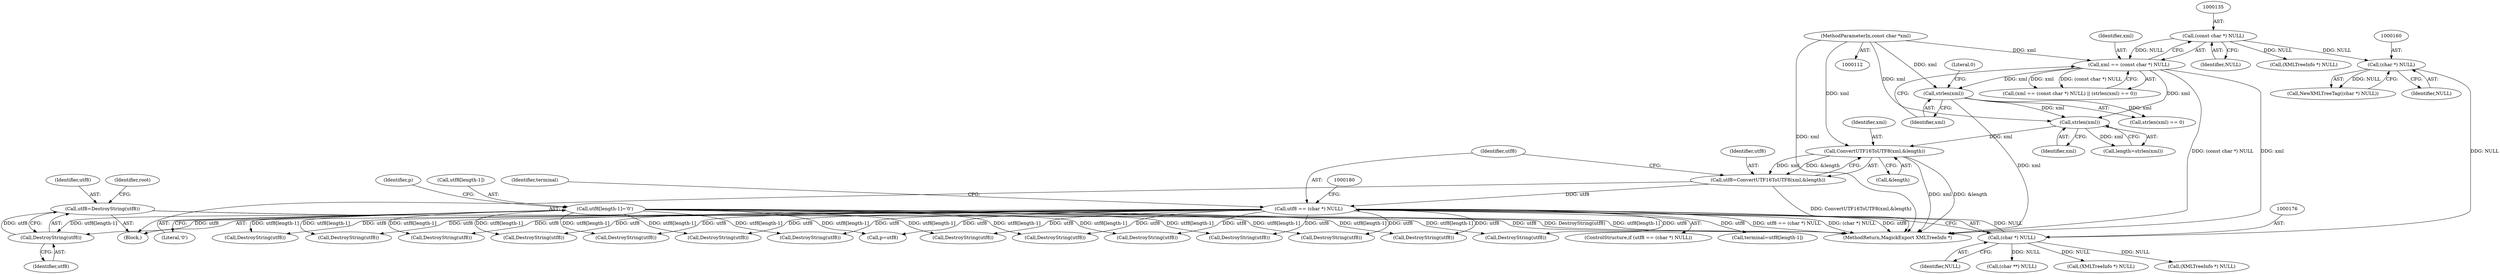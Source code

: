 digraph "0_ImageMagick_fc6080f1321fd21e86ef916195cc110b05d9effb_0@pointer" {
"1001378" [label="(Call,utf8=DestroyString(utf8))"];
"1001380" [label="(Call,DestroyString(utf8))"];
"1000198" [label="(Call,utf8[length-1]='\0')"];
"1000173" [label="(Call,utf8 == (char *) NULL)"];
"1000166" [label="(Call,utf8=ConvertUTF16ToUTF8(xml,&length))"];
"1000168" [label="(Call,ConvertUTF16ToUTF8(xml,&length))"];
"1000164" [label="(Call,strlen(xml))"];
"1000138" [label="(Call,strlen(xml))"];
"1000132" [label="(Call,xml == (const char *) NULL)"];
"1000113" [label="(MethodParameterIn,const char *xml)"];
"1000134" [label="(Call,(const char *) NULL)"];
"1000175" [label="(Call,(char *) NULL)"];
"1000159" [label="(Call,(char *) NULL)"];
"1001380" [label="(Call,DestroyString(utf8))"];
"1000922" [label="(Call,DestroyString(utf8))"];
"1000188" [label="(Call,(XMLTreeInfo *) NULL)"];
"1000170" [label="(Call,&length)"];
"1000239" [label="(Call,(XMLTreeInfo *) NULL)"];
"1000136" [label="(Identifier,NULL)"];
"1000192" [label="(Identifier,terminal)"];
"1000151" [label="(Call,(XMLTreeInfo *) NULL)"];
"1000174" [label="(Identifier,utf8)"];
"1000158" [label="(Call,NewXMLTreeTag((char *) NULL))"];
"1001271" [label="(Call,DestroyString(utf8))"];
"1001385" [label="(Identifier,root)"];
"1001381" [label="(Identifier,utf8)"];
"1000205" [label="(Call,p=utf8)"];
"1001068" [label="(Call,DestroyString(utf8))"];
"1000159" [label="(Call,(char *) NULL)"];
"1000199" [label="(Call,utf8[length-1])"];
"1000138" [label="(Call,strlen(xml))"];
"1000895" [label="(Call,DestroyString(utf8))"];
"1000113" [label="(MethodParameterIn,const char *xml)"];
"1001302" [label="(Call,DestroyString(utf8))"];
"1000315" [label="(Call,DestroyString(utf8))"];
"1000169" [label="(Identifier,xml)"];
"1001379" [label="(Identifier,utf8)"];
"1000206" [label="(Identifier,p)"];
"1000115" [label="(Block,)"];
"1000137" [label="(Call,strlen(xml) == 0)"];
"1001437" [label="(MethodReturn,MagickExport XMLTreeInfo *)"];
"1000166" [label="(Call,utf8=ConvertUTF16ToUTF8(xml,&length))"];
"1000162" [label="(Call,length=strlen(xml))"];
"1000134" [label="(Call,(const char *) NULL)"];
"1001378" [label="(Call,utf8=DestroyString(utf8))"];
"1000754" [label="(Call,DestroyString(utf8))"];
"1000140" [label="(Literal,0)"];
"1000133" [label="(Identifier,xml)"];
"1000204" [label="(Literal,'\0')"];
"1000172" [label="(ControlStructure,if (utf8 == (char *) NULL))"];
"1000236" [label="(Call,DestroyString(utf8))"];
"1000165" [label="(Identifier,xml)"];
"1000164" [label="(Call,strlen(xml))"];
"1000460" [label="(Call,DestroyString(utf8))"];
"1001204" [label="(Call,DestroyString(utf8))"];
"1000173" [label="(Call,utf8 == (char *) NULL)"];
"1000161" [label="(Identifier,NULL)"];
"1000139" [label="(Identifier,xml)"];
"1000131" [label="(Call,(xml == (const char *) NULL) || (strlen(xml) == 0))"];
"1000593" [label="(Call,DestroyString(utf8))"];
"1001163" [label="(Call,DestroyString(utf8))"];
"1000198" [label="(Call,utf8[length-1]='\0')"];
"1000167" [label="(Identifier,utf8)"];
"1000851" [label="(Call,DestroyString(utf8))"];
"1000191" [label="(Call,terminal=utf8[length-1])"];
"1000177" [label="(Identifier,NULL)"];
"1000132" [label="(Call,xml == (const char *) NULL)"];
"1001008" [label="(Call,DestroyString(utf8))"];
"1000175" [label="(Call,(char *) NULL)"];
"1000244" [label="(Call,(char **) NULL)"];
"1000168" [label="(Call,ConvertUTF16ToUTF8(xml,&length))"];
"1001378" -> "1000115"  [label="AST: "];
"1001378" -> "1001380"  [label="CFG: "];
"1001379" -> "1001378"  [label="AST: "];
"1001380" -> "1001378"  [label="AST: "];
"1001385" -> "1001378"  [label="CFG: "];
"1001378" -> "1001437"  [label="DDG: DestroyString(utf8)"];
"1001378" -> "1001437"  [label="DDG: utf8"];
"1001380" -> "1001378"  [label="DDG: utf8"];
"1001380" -> "1001381"  [label="CFG: "];
"1001381" -> "1001380"  [label="AST: "];
"1000198" -> "1001380"  [label="DDG: utf8[length-1]"];
"1000173" -> "1001380"  [label="DDG: utf8"];
"1000198" -> "1000115"  [label="AST: "];
"1000198" -> "1000204"  [label="CFG: "];
"1000199" -> "1000198"  [label="AST: "];
"1000204" -> "1000198"  [label="AST: "];
"1000206" -> "1000198"  [label="CFG: "];
"1000198" -> "1001437"  [label="DDG: utf8[length-1]"];
"1000198" -> "1000205"  [label="DDG: utf8[length-1]"];
"1000198" -> "1000236"  [label="DDG: utf8[length-1]"];
"1000198" -> "1000315"  [label="DDG: utf8[length-1]"];
"1000198" -> "1000460"  [label="DDG: utf8[length-1]"];
"1000198" -> "1000593"  [label="DDG: utf8[length-1]"];
"1000198" -> "1000754"  [label="DDG: utf8[length-1]"];
"1000198" -> "1000851"  [label="DDG: utf8[length-1]"];
"1000198" -> "1000895"  [label="DDG: utf8[length-1]"];
"1000198" -> "1000922"  [label="DDG: utf8[length-1]"];
"1000198" -> "1001008"  [label="DDG: utf8[length-1]"];
"1000198" -> "1001068"  [label="DDG: utf8[length-1]"];
"1000198" -> "1001163"  [label="DDG: utf8[length-1]"];
"1000198" -> "1001204"  [label="DDG: utf8[length-1]"];
"1000198" -> "1001271"  [label="DDG: utf8[length-1]"];
"1000198" -> "1001302"  [label="DDG: utf8[length-1]"];
"1000173" -> "1000172"  [label="AST: "];
"1000173" -> "1000175"  [label="CFG: "];
"1000174" -> "1000173"  [label="AST: "];
"1000175" -> "1000173"  [label="AST: "];
"1000180" -> "1000173"  [label="CFG: "];
"1000192" -> "1000173"  [label="CFG: "];
"1000173" -> "1001437"  [label="DDG: utf8 == (char *) NULL"];
"1000173" -> "1001437"  [label="DDG: (char *) NULL"];
"1000173" -> "1001437"  [label="DDG: utf8"];
"1000166" -> "1000173"  [label="DDG: utf8"];
"1000175" -> "1000173"  [label="DDG: NULL"];
"1000173" -> "1000191"  [label="DDG: utf8"];
"1000173" -> "1000205"  [label="DDG: utf8"];
"1000173" -> "1000236"  [label="DDG: utf8"];
"1000173" -> "1000315"  [label="DDG: utf8"];
"1000173" -> "1000460"  [label="DDG: utf8"];
"1000173" -> "1000593"  [label="DDG: utf8"];
"1000173" -> "1000754"  [label="DDG: utf8"];
"1000173" -> "1000851"  [label="DDG: utf8"];
"1000173" -> "1000895"  [label="DDG: utf8"];
"1000173" -> "1000922"  [label="DDG: utf8"];
"1000173" -> "1001008"  [label="DDG: utf8"];
"1000173" -> "1001068"  [label="DDG: utf8"];
"1000173" -> "1001163"  [label="DDG: utf8"];
"1000173" -> "1001204"  [label="DDG: utf8"];
"1000173" -> "1001271"  [label="DDG: utf8"];
"1000173" -> "1001302"  [label="DDG: utf8"];
"1000166" -> "1000115"  [label="AST: "];
"1000166" -> "1000168"  [label="CFG: "];
"1000167" -> "1000166"  [label="AST: "];
"1000168" -> "1000166"  [label="AST: "];
"1000174" -> "1000166"  [label="CFG: "];
"1000166" -> "1001437"  [label="DDG: ConvertUTF16ToUTF8(xml,&length)"];
"1000168" -> "1000166"  [label="DDG: xml"];
"1000168" -> "1000166"  [label="DDG: &length"];
"1000168" -> "1000170"  [label="CFG: "];
"1000169" -> "1000168"  [label="AST: "];
"1000170" -> "1000168"  [label="AST: "];
"1000168" -> "1001437"  [label="DDG: xml"];
"1000168" -> "1001437"  [label="DDG: &length"];
"1000164" -> "1000168"  [label="DDG: xml"];
"1000113" -> "1000168"  [label="DDG: xml"];
"1000164" -> "1000162"  [label="AST: "];
"1000164" -> "1000165"  [label="CFG: "];
"1000165" -> "1000164"  [label="AST: "];
"1000162" -> "1000164"  [label="CFG: "];
"1000164" -> "1000162"  [label="DDG: xml"];
"1000138" -> "1000164"  [label="DDG: xml"];
"1000132" -> "1000164"  [label="DDG: xml"];
"1000113" -> "1000164"  [label="DDG: xml"];
"1000138" -> "1000137"  [label="AST: "];
"1000138" -> "1000139"  [label="CFG: "];
"1000139" -> "1000138"  [label="AST: "];
"1000140" -> "1000138"  [label="CFG: "];
"1000138" -> "1001437"  [label="DDG: xml"];
"1000138" -> "1000137"  [label="DDG: xml"];
"1000132" -> "1000138"  [label="DDG: xml"];
"1000113" -> "1000138"  [label="DDG: xml"];
"1000132" -> "1000131"  [label="AST: "];
"1000132" -> "1000134"  [label="CFG: "];
"1000133" -> "1000132"  [label="AST: "];
"1000134" -> "1000132"  [label="AST: "];
"1000139" -> "1000132"  [label="CFG: "];
"1000131" -> "1000132"  [label="CFG: "];
"1000132" -> "1001437"  [label="DDG: (const char *) NULL"];
"1000132" -> "1001437"  [label="DDG: xml"];
"1000132" -> "1000131"  [label="DDG: xml"];
"1000132" -> "1000131"  [label="DDG: (const char *) NULL"];
"1000113" -> "1000132"  [label="DDG: xml"];
"1000134" -> "1000132"  [label="DDG: NULL"];
"1000113" -> "1000112"  [label="AST: "];
"1000113" -> "1001437"  [label="DDG: xml"];
"1000134" -> "1000136"  [label="CFG: "];
"1000135" -> "1000134"  [label="AST: "];
"1000136" -> "1000134"  [label="AST: "];
"1000134" -> "1000151"  [label="DDG: NULL"];
"1000134" -> "1000159"  [label="DDG: NULL"];
"1000175" -> "1000177"  [label="CFG: "];
"1000176" -> "1000175"  [label="AST: "];
"1000177" -> "1000175"  [label="AST: "];
"1000159" -> "1000175"  [label="DDG: NULL"];
"1000175" -> "1000188"  [label="DDG: NULL"];
"1000175" -> "1000239"  [label="DDG: NULL"];
"1000175" -> "1000244"  [label="DDG: NULL"];
"1000159" -> "1000158"  [label="AST: "];
"1000159" -> "1000161"  [label="CFG: "];
"1000160" -> "1000159"  [label="AST: "];
"1000161" -> "1000159"  [label="AST: "];
"1000158" -> "1000159"  [label="CFG: "];
"1000159" -> "1000158"  [label="DDG: NULL"];
}
